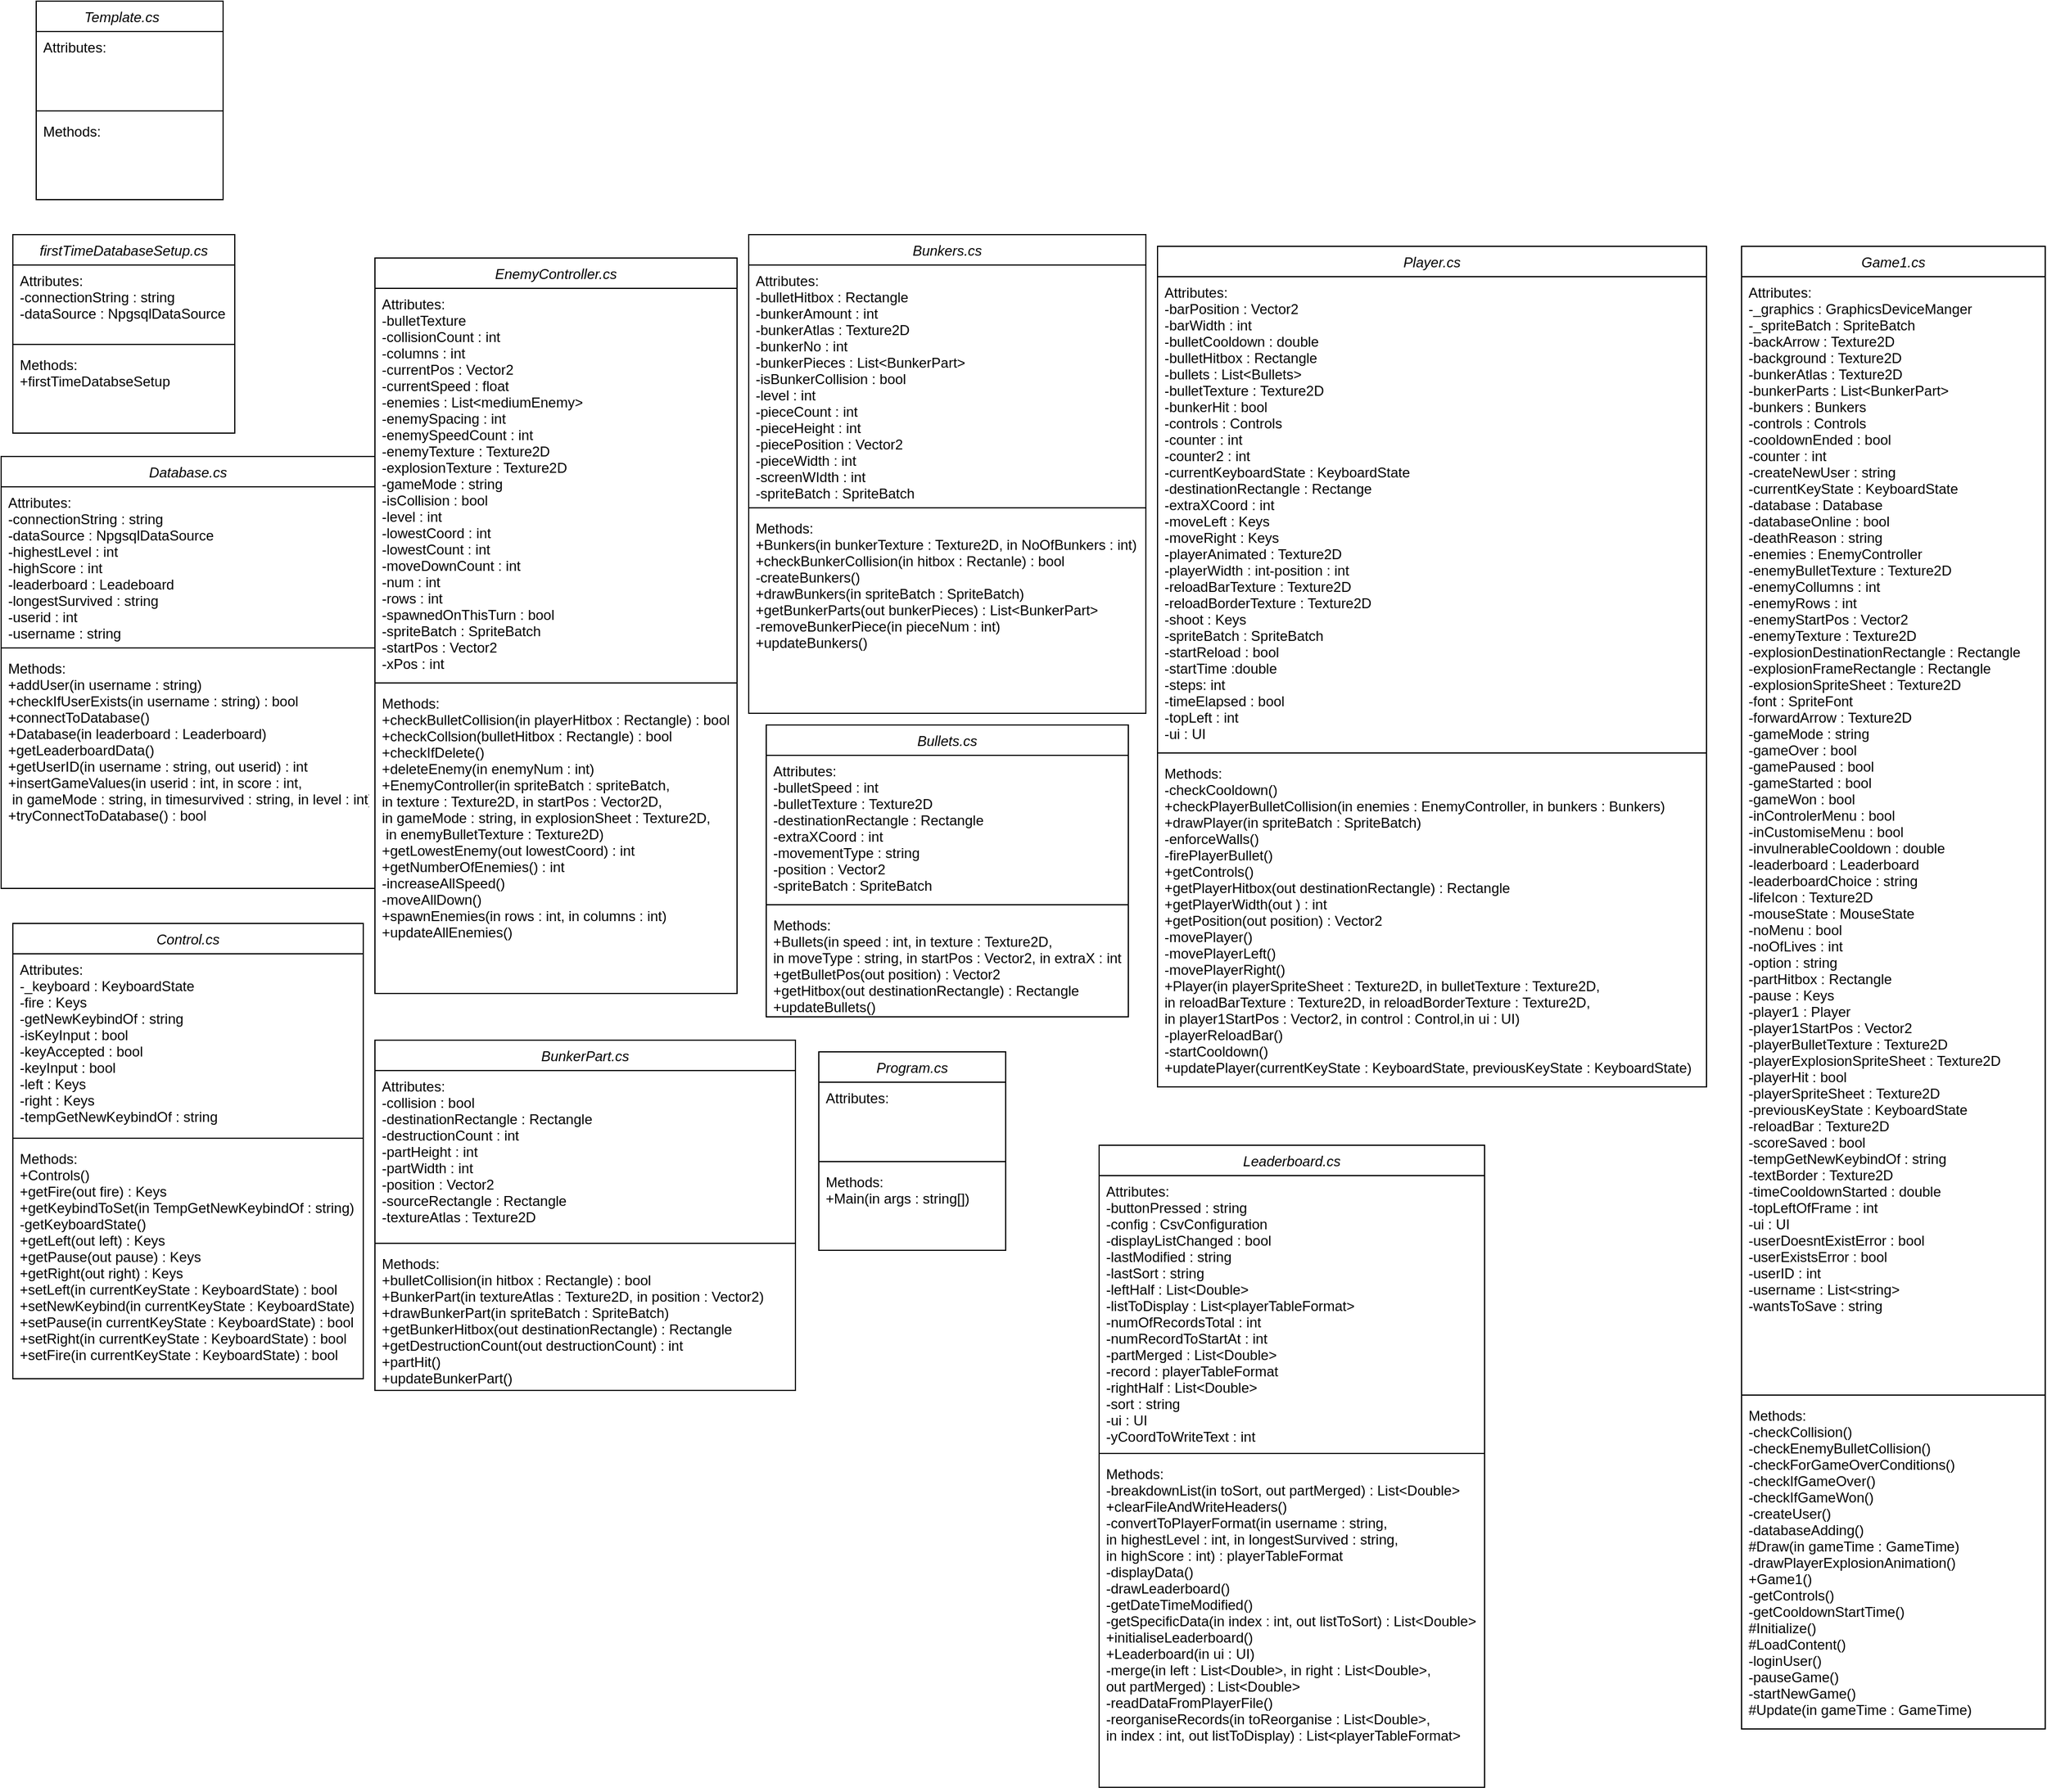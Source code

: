 <mxfile version="26.2.14">
  <diagram id="C5RBs43oDa-KdzZeNtuy" name="Page-1">
    <mxGraphModel dx="1910" dy="1509" grid="1" gridSize="10" guides="1" tooltips="1" connect="1" arrows="1" fold="1" page="1" pageScale="1" pageWidth="827" pageHeight="1169" math="0" shadow="0">
      <root>
        <mxCell id="WIyWlLk6GJQsqaUBKTNV-0" />
        <mxCell id="WIyWlLk6GJQsqaUBKTNV-1" parent="WIyWlLk6GJQsqaUBKTNV-0" />
        <mxCell id="O_Iu7wewRbFOWmEhXOTa-0" value="BunkerPart.cs" style="swimlane;fontStyle=2;align=center;verticalAlign=top;childLayout=stackLayout;horizontal=1;startSize=26;horizontalStack=0;resizeParent=1;resizeLast=0;collapsible=1;marginBottom=0;rounded=0;shadow=0;strokeWidth=1;" parent="WIyWlLk6GJQsqaUBKTNV-1" vertex="1">
          <mxGeometry x="-500" y="700" width="360" height="300" as="geometry">
            <mxRectangle x="230" y="140" width="160" height="26" as="alternateBounds" />
          </mxGeometry>
        </mxCell>
        <mxCell id="O_Iu7wewRbFOWmEhXOTa-1" value="Attributes:&#xa;-collision : bool&#xa;-destinationRectangle : Rectangle&#xa;-destructionCount : int&#xa;-partHeight : int&#xa;-partWidth : int&#xa;-position : Vector2&#xa;-sourceRectangle : Rectangle&#xa;-textureAtlas : Texture2D" style="text;align=left;verticalAlign=top;spacingLeft=4;spacingRight=4;overflow=hidden;rotatable=0;points=[[0,0.5],[1,0.5]];portConstraint=eastwest;" parent="O_Iu7wewRbFOWmEhXOTa-0" vertex="1">
          <mxGeometry y="26" width="360" height="144" as="geometry" />
        </mxCell>
        <mxCell id="O_Iu7wewRbFOWmEhXOTa-4" value="" style="line;html=1;strokeWidth=1;align=left;verticalAlign=middle;spacingTop=-1;spacingLeft=3;spacingRight=3;rotatable=0;labelPosition=right;points=[];portConstraint=eastwest;" parent="O_Iu7wewRbFOWmEhXOTa-0" vertex="1">
          <mxGeometry y="170" width="360" height="8" as="geometry" />
        </mxCell>
        <mxCell id="O_Iu7wewRbFOWmEhXOTa-5" value="Methods:&#xa;+bulletCollision(in hitbox : Rectangle) : bool&#xa;+BunkerPart(in textureAtlas : Texture2D, in position : Vector2)&#xa;+drawBunkerPart(in spriteBatch : SpriteBatch)&#xa;+getBunkerHitbox(out destinationRectangle) : Rectangle&#xa;+getDestructionCount(out destructionCount) : int&#xa;+partHit()&#xa;+updateBunkerPart()&#xa;" style="text;align=left;verticalAlign=top;spacingLeft=4;spacingRight=4;overflow=hidden;rotatable=0;points=[[0,0.5],[1,0.5]];portConstraint=eastwest;" parent="O_Iu7wewRbFOWmEhXOTa-0" vertex="1">
          <mxGeometry y="178" width="360" height="122" as="geometry" />
        </mxCell>
        <mxCell id="5pHdjBUKX7h2DvzLs-W2-0" value="Template.cs    " style="swimlane;fontStyle=2;align=center;verticalAlign=top;childLayout=stackLayout;horizontal=1;startSize=26;horizontalStack=0;resizeParent=1;resizeLast=0;collapsible=1;marginBottom=0;rounded=0;shadow=0;strokeWidth=1;" parent="WIyWlLk6GJQsqaUBKTNV-1" vertex="1">
          <mxGeometry x="-790" y="-190" width="160" height="170" as="geometry">
            <mxRectangle x="230" y="140" width="160" height="26" as="alternateBounds" />
          </mxGeometry>
        </mxCell>
        <mxCell id="5pHdjBUKX7h2DvzLs-W2-1" value="Attributes:&#xa;" style="text;align=left;verticalAlign=top;spacingLeft=4;spacingRight=4;overflow=hidden;rotatable=0;points=[[0,0.5],[1,0.5]];portConstraint=eastwest;" parent="5pHdjBUKX7h2DvzLs-W2-0" vertex="1">
          <mxGeometry y="26" width="160" height="64" as="geometry" />
        </mxCell>
        <mxCell id="5pHdjBUKX7h2DvzLs-W2-2" value="" style="line;html=1;strokeWidth=1;align=left;verticalAlign=middle;spacingTop=-1;spacingLeft=3;spacingRight=3;rotatable=0;labelPosition=right;points=[];portConstraint=eastwest;" parent="5pHdjBUKX7h2DvzLs-W2-0" vertex="1">
          <mxGeometry y="90" width="160" height="8" as="geometry" />
        </mxCell>
        <mxCell id="5pHdjBUKX7h2DvzLs-W2-3" value="Methods:" style="text;align=left;verticalAlign=top;spacingLeft=4;spacingRight=4;overflow=hidden;rotatable=0;points=[[0,0.5],[1,0.5]];portConstraint=eastwest;" parent="5pHdjBUKX7h2DvzLs-W2-0" vertex="1">
          <mxGeometry y="98" width="160" height="58" as="geometry" />
        </mxCell>
        <mxCell id="5pHdjBUKX7h2DvzLs-W2-4" value="Bunkers.cs" style="swimlane;fontStyle=2;align=center;verticalAlign=top;childLayout=stackLayout;horizontal=1;startSize=26;horizontalStack=0;resizeParent=1;resizeLast=0;collapsible=1;marginBottom=0;rounded=0;shadow=0;strokeWidth=1;" parent="WIyWlLk6GJQsqaUBKTNV-1" vertex="1">
          <mxGeometry x="-180" y="10" width="340" height="410" as="geometry">
            <mxRectangle x="230" y="140" width="160" height="26" as="alternateBounds" />
          </mxGeometry>
        </mxCell>
        <mxCell id="5pHdjBUKX7h2DvzLs-W2-5" value="Attributes:&#xa;-bulletHitbox : Rectangle&#xa;-bunkerAmount : int&#xa;-bunkerAtlas : Texture2D&#xa;-bunkerNo : int&#xa;-bunkerPieces : List&lt;BunkerPart&gt;&#xa;-isBunkerCollision : bool&#xa;-level : int&#xa;-pieceCount : int&#xa;-pieceHeight : int&#xa;-piecePosition : Vector2&#xa;-pieceWidth : int&#xa;-screenWIdth : int&#xa;-spriteBatch : SpriteBatch" style="text;align=left;verticalAlign=top;spacingLeft=4;spacingRight=4;overflow=hidden;rotatable=0;points=[[0,0.5],[1,0.5]];portConstraint=eastwest;" parent="5pHdjBUKX7h2DvzLs-W2-4" vertex="1">
          <mxGeometry y="26" width="340" height="204" as="geometry" />
        </mxCell>
        <mxCell id="5pHdjBUKX7h2DvzLs-W2-6" value="" style="line;html=1;strokeWidth=1;align=left;verticalAlign=middle;spacingTop=-1;spacingLeft=3;spacingRight=3;rotatable=0;labelPosition=right;points=[];portConstraint=eastwest;" parent="5pHdjBUKX7h2DvzLs-W2-4" vertex="1">
          <mxGeometry y="230" width="340" height="8" as="geometry" />
        </mxCell>
        <mxCell id="5pHdjBUKX7h2DvzLs-W2-7" value="Methods:&#xa;+Bunkers(in bunkerTexture : Texture2D, in NoOfBunkers : int)&#xa;+checkBunkerCollision(in hitbox : Rectanle) : bool&#xa;-createBunkers()&#xa;+drawBunkers(in spriteBatch : SpriteBatch)&#xa;+getBunkerParts(out bunkerPieces) : List&lt;BunkerPart&gt;&#xa;-removeBunkerPiece(in pieceNum : int)&#xa;+updateBunkers()" style="text;align=left;verticalAlign=top;spacingLeft=4;spacingRight=4;overflow=hidden;rotatable=0;points=[[0,0.5],[1,0.5]];portConstraint=eastwest;" parent="5pHdjBUKX7h2DvzLs-W2-4" vertex="1">
          <mxGeometry y="238" width="340" height="172" as="geometry" />
        </mxCell>
        <mxCell id="puJlVjGl2N-9wqyJ1BMS-0" value="Program.cs" style="swimlane;fontStyle=2;align=center;verticalAlign=top;childLayout=stackLayout;horizontal=1;startSize=26;horizontalStack=0;resizeParent=1;resizeLast=0;collapsible=1;marginBottom=0;rounded=0;shadow=0;strokeWidth=1;" parent="WIyWlLk6GJQsqaUBKTNV-1" vertex="1">
          <mxGeometry x="-120" y="710" width="160" height="170" as="geometry">
            <mxRectangle x="230" y="140" width="160" height="26" as="alternateBounds" />
          </mxGeometry>
        </mxCell>
        <mxCell id="puJlVjGl2N-9wqyJ1BMS-1" value="Attributes:&#xa;" style="text;align=left;verticalAlign=top;spacingLeft=4;spacingRight=4;overflow=hidden;rotatable=0;points=[[0,0.5],[1,0.5]];portConstraint=eastwest;" parent="puJlVjGl2N-9wqyJ1BMS-0" vertex="1">
          <mxGeometry y="26" width="160" height="64" as="geometry" />
        </mxCell>
        <mxCell id="puJlVjGl2N-9wqyJ1BMS-2" value="" style="line;html=1;strokeWidth=1;align=left;verticalAlign=middle;spacingTop=-1;spacingLeft=3;spacingRight=3;rotatable=0;labelPosition=right;points=[];portConstraint=eastwest;" parent="puJlVjGl2N-9wqyJ1BMS-0" vertex="1">
          <mxGeometry y="90" width="160" height="8" as="geometry" />
        </mxCell>
        <mxCell id="puJlVjGl2N-9wqyJ1BMS-3" value="Methods:&#xa;+Main(in args : string[])" style="text;align=left;verticalAlign=top;spacingLeft=4;spacingRight=4;overflow=hidden;rotatable=0;points=[[0,0.5],[1,0.5]];portConstraint=eastwest;" parent="puJlVjGl2N-9wqyJ1BMS-0" vertex="1">
          <mxGeometry y="98" width="160" height="58" as="geometry" />
        </mxCell>
        <mxCell id="puJlVjGl2N-9wqyJ1BMS-4" value="firstTimeDatabaseSetup.cs" style="swimlane;fontStyle=2;align=center;verticalAlign=top;childLayout=stackLayout;horizontal=1;startSize=26;horizontalStack=0;resizeParent=1;resizeLast=0;collapsible=1;marginBottom=0;rounded=0;shadow=0;strokeWidth=1;" parent="WIyWlLk6GJQsqaUBKTNV-1" vertex="1">
          <mxGeometry x="-810" y="10" width="190" height="170" as="geometry">
            <mxRectangle x="230" y="140" width="160" height="26" as="alternateBounds" />
          </mxGeometry>
        </mxCell>
        <mxCell id="puJlVjGl2N-9wqyJ1BMS-5" value="Attributes:&#xa;-connectionString : string&#xa;-dataSource : NpgsqlDataSource" style="text;align=left;verticalAlign=top;spacingLeft=4;spacingRight=4;overflow=hidden;rotatable=0;points=[[0,0.5],[1,0.5]];portConstraint=eastwest;" parent="puJlVjGl2N-9wqyJ1BMS-4" vertex="1">
          <mxGeometry y="26" width="190" height="64" as="geometry" />
        </mxCell>
        <mxCell id="puJlVjGl2N-9wqyJ1BMS-6" value="" style="line;html=1;strokeWidth=1;align=left;verticalAlign=middle;spacingTop=-1;spacingLeft=3;spacingRight=3;rotatable=0;labelPosition=right;points=[];portConstraint=eastwest;" parent="puJlVjGl2N-9wqyJ1BMS-4" vertex="1">
          <mxGeometry y="90" width="190" height="8" as="geometry" />
        </mxCell>
        <mxCell id="puJlVjGl2N-9wqyJ1BMS-7" value="Methods:&#xa;+firstTimeDatabseSetup" style="text;align=left;verticalAlign=top;spacingLeft=4;spacingRight=4;overflow=hidden;rotatable=0;points=[[0,0.5],[1,0.5]];portConstraint=eastwest;" parent="puJlVjGl2N-9wqyJ1BMS-4" vertex="1">
          <mxGeometry y="98" width="190" height="58" as="geometry" />
        </mxCell>
        <mxCell id="puJlVjGl2N-9wqyJ1BMS-8" value="Database.cs" style="swimlane;fontStyle=2;align=center;verticalAlign=top;childLayout=stackLayout;horizontal=1;startSize=26;horizontalStack=0;resizeParent=1;resizeLast=0;collapsible=1;marginBottom=0;rounded=0;shadow=0;strokeWidth=1;" parent="WIyWlLk6GJQsqaUBKTNV-1" vertex="1">
          <mxGeometry x="-820" y="200" width="320" height="370" as="geometry">
            <mxRectangle x="230" y="140" width="160" height="26" as="alternateBounds" />
          </mxGeometry>
        </mxCell>
        <mxCell id="puJlVjGl2N-9wqyJ1BMS-9" value="Attributes:&#xa;-connectionString : string&#xa;-dataSource : NpgsqlDataSource&#xa;-highestLevel : int&#xa;-highScore : int&#xa;-leaderboard : Leadeboard&#xa;-longestSurvived : string&#xa;-userid : int&#xa;-username : string" style="text;align=left;verticalAlign=top;spacingLeft=4;spacingRight=4;overflow=hidden;rotatable=0;points=[[0,0.5],[1,0.5]];portConstraint=eastwest;" parent="puJlVjGl2N-9wqyJ1BMS-8" vertex="1">
          <mxGeometry y="26" width="320" height="134" as="geometry" />
        </mxCell>
        <mxCell id="puJlVjGl2N-9wqyJ1BMS-10" value="" style="line;html=1;strokeWidth=1;align=left;verticalAlign=middle;spacingTop=-1;spacingLeft=3;spacingRight=3;rotatable=0;labelPosition=right;points=[];portConstraint=eastwest;" parent="puJlVjGl2N-9wqyJ1BMS-8" vertex="1">
          <mxGeometry y="160" width="320" height="8" as="geometry" />
        </mxCell>
        <mxCell id="puJlVjGl2N-9wqyJ1BMS-11" value="Methods:&#xa;+addUser(in username : string)&#xa;+checkIfUserExists(in username : string) : bool&#xa;+connectToDatabase()&#xa;+Database(in leaderboard : Leaderboard)&#xa;+getLeaderboardData()&#xa;+getUserID(in username : string, out userid) : int&#xa;+insertGameValues(in userid : int, in score : int,&#xa; in gameMode : string, in timesurvived : string, in level : int)&#xa;+tryConnectToDatabase() : bool" style="text;align=left;verticalAlign=top;spacingLeft=4;spacingRight=4;overflow=hidden;rotatable=0;points=[[0,0.5],[1,0.5]];portConstraint=eastwest;" parent="puJlVjGl2N-9wqyJ1BMS-8" vertex="1">
          <mxGeometry y="168" width="320" height="202" as="geometry" />
        </mxCell>
        <mxCell id="puJlVjGl2N-9wqyJ1BMS-13" value="Player.cs" style="swimlane;fontStyle=2;align=center;verticalAlign=top;childLayout=stackLayout;horizontal=1;startSize=26;horizontalStack=0;resizeParent=1;resizeLast=0;collapsible=1;marginBottom=0;rounded=0;shadow=0;strokeWidth=1;" parent="WIyWlLk6GJQsqaUBKTNV-1" vertex="1">
          <mxGeometry x="170" y="20" width="470" height="720" as="geometry">
            <mxRectangle x="230" y="140" width="160" height="26" as="alternateBounds" />
          </mxGeometry>
        </mxCell>
        <mxCell id="puJlVjGl2N-9wqyJ1BMS-14" value="Attributes:&#xa;-barPosition : Vector2&#xa;-barWidth : int&#xa;-bulletCooldown : double&#xa;-bulletHitbox : Rectangle&#xa;-bullets : List&lt;Bullets&gt;&#xa;-bulletTexture : Texture2D&#xa;-bunkerHit : bool&#xa;-controls : Controls&#xa;-counter : int&#xa;-counter2 : int&#xa;-currentKeyboardState : KeyboardState&#xa;-destinationRectangle : Rectange&#xa;-extraXCoord : int&#xa;-moveLeft : Keys&#xa;-moveRight : Keys&#xa;-playerAnimated : Texture2D&#xa;-playerWidth : int-position : int&#xa;-reloadBarTexture : Texture2D&#xa;-reloadBorderTexture : Texture2D&#xa;-shoot : Keys&#xa;-spriteBatch : SpriteBatch&#xa;-startReload : bool&#xa;-startTime :double&#xa;-steps: int&#xa;-timeElapsed : bool&#xa;-topLeft : int&#xa;-ui : UI" style="text;align=left;verticalAlign=top;spacingLeft=4;spacingRight=4;overflow=hidden;rotatable=0;points=[[0,0.5],[1,0.5]];portConstraint=eastwest;" parent="puJlVjGl2N-9wqyJ1BMS-13" vertex="1">
          <mxGeometry y="26" width="470" height="404" as="geometry" />
        </mxCell>
        <mxCell id="puJlVjGl2N-9wqyJ1BMS-15" value="" style="line;html=1;strokeWidth=1;align=left;verticalAlign=middle;spacingTop=-1;spacingLeft=3;spacingRight=3;rotatable=0;labelPosition=right;points=[];portConstraint=eastwest;" parent="puJlVjGl2N-9wqyJ1BMS-13" vertex="1">
          <mxGeometry y="430" width="470" height="8" as="geometry" />
        </mxCell>
        <mxCell id="puJlVjGl2N-9wqyJ1BMS-16" value="Methods:&#xa;-checkCooldown()&#xa;+checkPlayerBulletCollision(in enemies : EnemyController, in bunkers : Bunkers)&#xa;+drawPlayer(in spriteBatch : SpriteBatch)&#xa;-enforceWalls()&#xa;-firePlayerBullet()&#xa;+getControls()&#xa;+getPlayerHitbox(out destinationRectangle) : Rectangle&#xa;+getPlayerWidth(out ) : int&#xa;+getPosition(out position) : Vector2&#xa;-movePlayer()&#xa;-movePlayerLeft()&#xa;-movePlayerRight()&#xa;+Player(in playerSpriteSheet : Texture2D, in bulletTexture : Texture2D, &#xa;in reloadBarTexture : Texture2D, in reloadBorderTexture : Texture2D,&#xa;in player1StartPos : Vector2, in control : Control,in ui : UI)&#xa;-playerReloadBar()&#xa;-startCooldown()&#xa;+updatePlayer(currentKeyState : KeyboardState, previousKeyState : KeyboardState)" style="text;align=left;verticalAlign=top;spacingLeft=4;spacingRight=4;overflow=hidden;rotatable=0;points=[[0,0.5],[1,0.5]];portConstraint=eastwest;" parent="puJlVjGl2N-9wqyJ1BMS-13" vertex="1">
          <mxGeometry y="438" width="470" height="282" as="geometry" />
        </mxCell>
        <mxCell id="puJlVjGl2N-9wqyJ1BMS-17" value="Control.cs" style="swimlane;fontStyle=2;align=center;verticalAlign=top;childLayout=stackLayout;horizontal=1;startSize=26;horizontalStack=0;resizeParent=1;resizeLast=0;collapsible=1;marginBottom=0;rounded=0;shadow=0;strokeWidth=1;" parent="WIyWlLk6GJQsqaUBKTNV-1" vertex="1">
          <mxGeometry x="-810" y="600" width="300" height="390" as="geometry">
            <mxRectangle x="230" y="140" width="160" height="26" as="alternateBounds" />
          </mxGeometry>
        </mxCell>
        <mxCell id="puJlVjGl2N-9wqyJ1BMS-18" value="Attributes:&#xa;-_keyboard : KeyboardState&#xa;-fire : Keys&#xa;-getNewKeybindOf : string&#xa;-isKeyInput : bool&#xa;-keyAccepted : bool&#xa;-keyInput : bool&#xa;-left : Keys&#xa;-right : Keys&#xa;-tempGetNewKeybindOf : string" style="text;align=left;verticalAlign=top;spacingLeft=4;spacingRight=4;overflow=hidden;rotatable=0;points=[[0,0.5],[1,0.5]];portConstraint=eastwest;" parent="puJlVjGl2N-9wqyJ1BMS-17" vertex="1">
          <mxGeometry y="26" width="300" height="154" as="geometry" />
        </mxCell>
        <mxCell id="puJlVjGl2N-9wqyJ1BMS-19" value="" style="line;html=1;strokeWidth=1;align=left;verticalAlign=middle;spacingTop=-1;spacingLeft=3;spacingRight=3;rotatable=0;labelPosition=right;points=[];portConstraint=eastwest;" parent="puJlVjGl2N-9wqyJ1BMS-17" vertex="1">
          <mxGeometry y="180" width="300" height="8" as="geometry" />
        </mxCell>
        <mxCell id="puJlVjGl2N-9wqyJ1BMS-20" value="Methods:&#xa;+Controls()&#xa;+getFire(out fire) : Keys&#xa;+getKeybindToSet(in TempGetNewKeybindOf : string)&#xa;-getKeyboardState()&#xa;+getLeft(out left) : Keys&#xa;+getPause(out pause) : Keys&#xa;+getRight(out right) : Keys&#xa;+setLeft(in currentKeyState : KeyboardState) : bool&#xa;+setNewKeybind(in currentKeyState : KeyboardState)&#xa;+setPause(in currentKeyState : KeyboardState) : bool&#xa;+setRight(in currentKeyState : KeyboardState) : bool&#xa;+setFire(in currentKeyState : KeyboardState) : bool" style="text;align=left;verticalAlign=top;spacingLeft=4;spacingRight=4;overflow=hidden;rotatable=0;points=[[0,0.5],[1,0.5]];portConstraint=eastwest;" parent="puJlVjGl2N-9wqyJ1BMS-17" vertex="1">
          <mxGeometry y="188" width="300" height="202" as="geometry" />
        </mxCell>
        <mxCell id="6Az2789tN1aCk9sbKC3_-0" value="Bullets.cs" style="swimlane;fontStyle=2;align=center;verticalAlign=top;childLayout=stackLayout;horizontal=1;startSize=26;horizontalStack=0;resizeParent=1;resizeLast=0;collapsible=1;marginBottom=0;rounded=0;shadow=0;strokeWidth=1;" vertex="1" parent="WIyWlLk6GJQsqaUBKTNV-1">
          <mxGeometry x="-165" y="430" width="310" height="250" as="geometry">
            <mxRectangle x="230" y="140" width="160" height="26" as="alternateBounds" />
          </mxGeometry>
        </mxCell>
        <mxCell id="6Az2789tN1aCk9sbKC3_-1" value="Attributes:&#xa;-bulletSpeed : int&#xa;-bulletTexture : Texture2D&#xa;-destinationRectangle : Rectangle&#xa;-extraXCoord : int&#xa;-movementType : string&#xa;-position : Vector2&#xa;-spriteBatch : SpriteBatch" style="text;align=left;verticalAlign=top;spacingLeft=4;spacingRight=4;overflow=hidden;rotatable=0;points=[[0,0.5],[1,0.5]];portConstraint=eastwest;" vertex="1" parent="6Az2789tN1aCk9sbKC3_-0">
          <mxGeometry y="26" width="310" height="124" as="geometry" />
        </mxCell>
        <mxCell id="6Az2789tN1aCk9sbKC3_-2" value="" style="line;html=1;strokeWidth=1;align=left;verticalAlign=middle;spacingTop=-1;spacingLeft=3;spacingRight=3;rotatable=0;labelPosition=right;points=[];portConstraint=eastwest;" vertex="1" parent="6Az2789tN1aCk9sbKC3_-0">
          <mxGeometry y="150" width="310" height="8" as="geometry" />
        </mxCell>
        <mxCell id="6Az2789tN1aCk9sbKC3_-3" value="Methods:&#xa;+Bullets(in speed : int, in texture : Texture2D, &#xa;in moveType : string, in startPos : Vector2, in extraX : int&#xa;+getBulletPos(out position) : Vector2&#xa;+getHitbox(out destinationRectangle) : Rectangle&#xa;+updateBullets()" style="text;align=left;verticalAlign=top;spacingLeft=4;spacingRight=4;overflow=hidden;rotatable=0;points=[[0,0.5],[1,0.5]];portConstraint=eastwest;" vertex="1" parent="6Az2789tN1aCk9sbKC3_-0">
          <mxGeometry y="158" width="310" height="92" as="geometry" />
        </mxCell>
        <mxCell id="6Az2789tN1aCk9sbKC3_-4" value="EnemyController.cs" style="swimlane;fontStyle=2;align=center;verticalAlign=top;childLayout=stackLayout;horizontal=1;startSize=26;horizontalStack=0;resizeParent=1;resizeLast=0;collapsible=1;marginBottom=0;rounded=0;shadow=0;strokeWidth=1;" vertex="1" parent="WIyWlLk6GJQsqaUBKTNV-1">
          <mxGeometry x="-500" y="30" width="310" height="630" as="geometry">
            <mxRectangle x="230" y="140" width="160" height="26" as="alternateBounds" />
          </mxGeometry>
        </mxCell>
        <mxCell id="6Az2789tN1aCk9sbKC3_-5" value="Attributes:&#xa;-bulletTexture&#xa;-collisionCount : int&#xa;-columns : int&#xa;-currentPos : Vector2&#xa;-currentSpeed : float&#xa;-enemies : List&lt;mediumEnemy&gt;&#xa;-enemySpacing : int&#xa;-enemySpeedCount : int&#xa;-enemyTexture : Texture2D&#xa;-explosionTexture : Texture2D&#xa;-gameMode : string&#xa;-isCollision : bool&#xa;-level : int&#xa;-lowestCoord : int&#xa;-lowestCount : int&#xa;-moveDownCount : int&#xa;-num : int&#xa;-rows : int&#xa;-spawnedOnThisTurn : bool&#xa;-spriteBatch : SpriteBatch&#xa;-startPos : Vector2&#xa;-xPos : int" style="text;align=left;verticalAlign=top;spacingLeft=4;spacingRight=4;overflow=hidden;rotatable=0;points=[[0,0.5],[1,0.5]];portConstraint=eastwest;" vertex="1" parent="6Az2789tN1aCk9sbKC3_-4">
          <mxGeometry y="26" width="310" height="334" as="geometry" />
        </mxCell>
        <mxCell id="6Az2789tN1aCk9sbKC3_-6" value="" style="line;html=1;strokeWidth=1;align=left;verticalAlign=middle;spacingTop=-1;spacingLeft=3;spacingRight=3;rotatable=0;labelPosition=right;points=[];portConstraint=eastwest;" vertex="1" parent="6Az2789tN1aCk9sbKC3_-4">
          <mxGeometry y="360" width="310" height="8" as="geometry" />
        </mxCell>
        <mxCell id="6Az2789tN1aCk9sbKC3_-7" value="Methods:&#xa;+checkBulletCollision(in playerHitbox : Rectangle) : bool&#xa;+checkCollsion(bulletHitbox : Rectangle) : bool&#xa;+checkIfDelete()&#xa;+deleteEnemy(in enemyNum : int)&#xa;+EnemyController(in spriteBatch : spriteBatch, &#xa;in texture : Texture2D, in startPos : Vector2D, &#xa;in gameMode : string, in explosionSheet : Texture2D,&#xa; in enemyBulletTexture : Texture2D)&#xa;+getLowestEnemy(out lowestCoord) : int&#xa;+getNumberOfEnemies() : int&#xa;-increaseAllSpeed()&#xa;-moveAllDown()&#xa;+spawnEnemies(in rows : int, in columns : int)&#xa;+updateAllEnemies()" style="text;align=left;verticalAlign=top;spacingLeft=4;spacingRight=4;overflow=hidden;rotatable=0;points=[[0,0.5],[1,0.5]];portConstraint=eastwest;" vertex="1" parent="6Az2789tN1aCk9sbKC3_-4">
          <mxGeometry y="368" width="310" height="262" as="geometry" />
        </mxCell>
        <mxCell id="6Az2789tN1aCk9sbKC3_-8" value="Game1.cs" style="swimlane;fontStyle=2;align=center;verticalAlign=top;childLayout=stackLayout;horizontal=1;startSize=26;horizontalStack=0;resizeParent=1;resizeLast=0;collapsible=1;marginBottom=0;rounded=0;shadow=0;strokeWidth=1;" vertex="1" parent="WIyWlLk6GJQsqaUBKTNV-1">
          <mxGeometry x="670" y="20" width="260" height="1270" as="geometry">
            <mxRectangle x="230" y="140" width="160" height="26" as="alternateBounds" />
          </mxGeometry>
        </mxCell>
        <mxCell id="6Az2789tN1aCk9sbKC3_-9" value="Attributes:&#xa;-_graphics : GraphicsDeviceManger&#xa;-_spriteBatch : SpriteBatch&#xa;-backArrow : Texture2D&#xa;-background : Texture2D&#xa;-bunkerAtlas : Texture2D&#xa;-bunkerParts : List&lt;BunkerPart&gt;&#xa;-bunkers : Bunkers&#xa;-controls : Controls&#xa;-cooldownEnded : bool&#xa;-counter : int&#xa;-createNewUser : string&#xa;-currentKeyState : KeyboardState&#xa;-database : Database&#xa;-databaseOnline : bool&#xa;-deathReason : string&#xa;-enemies : EnemyController&#xa;-enemyBulletTexture : Texture2D&#xa;-enemyCollumns : int&#xa;-enemyRows : int&#xa;-enemyStartPos : Vector2&#xa;-enemyTexture : Texture2D&#xa;-explosionDestinationRectangle : Rectangle&#xa;-explosionFrameRectangle : Rectangle&#xa;-explosionSpriteSheet : Texture2D&#xa;-font : SpriteFont&#xa;-forwardArrow : Texture2D&#xa;-gameMode : string&#xa;-gameOver : bool&#xa;-gamePaused : bool&#xa;-gameStarted : bool&#xa;-gameWon : bool&#xa;-inControlerMenu : bool&#xa;-inCustomiseMenu : bool&#xa;-invulnerableCooldown : double&#xa;-leaderboard : Leaderboard&#xa;-leaderboardChoice : string&#xa;-lifeIcon : Texture2D&#xa;-mouseState : MouseState&#xa;-noMenu : bool&#xa;-noOfLives : int&#xa;-option : string&#xa;-partHitbox : Rectangle&#xa;-pause : Keys&#xa;-player1 : Player&#xa;-player1StartPos : Vector2&#xa;-playerBulletTexture : Texture2D&#xa;-playerExplosionSpriteSheet : Texture2D&#xa;-playerHit : bool&#xa;-playerSpriteSheet : Texture2D&#xa;-previousKeyState : KeyboardState&#xa;-reloadBar : Texture2D&#xa;-scoreSaved : bool&#xa;-tempGetNewKeybindOf : string&#xa;-textBorder : Texture2D&#xa;-timeCooldownStarted : double&#xa;-topLeftOfFrame : int&#xa;-ui : UI&#xa;-userDoesntExistError : bool&#xa;-userExistsError : bool&#xa;-userID : int&#xa;-username : List&lt;string&gt;&#xa;-wantsToSave : string" style="text;align=left;verticalAlign=top;spacingLeft=4;spacingRight=4;overflow=hidden;rotatable=0;points=[[0,0.5],[1,0.5]];portConstraint=eastwest;" vertex="1" parent="6Az2789tN1aCk9sbKC3_-8">
          <mxGeometry y="26" width="260" height="954" as="geometry" />
        </mxCell>
        <mxCell id="6Az2789tN1aCk9sbKC3_-10" value="" style="line;html=1;strokeWidth=1;align=left;verticalAlign=middle;spacingTop=-1;spacingLeft=3;spacingRight=3;rotatable=0;labelPosition=right;points=[];portConstraint=eastwest;" vertex="1" parent="6Az2789tN1aCk9sbKC3_-8">
          <mxGeometry y="980" width="260" height="8" as="geometry" />
        </mxCell>
        <mxCell id="6Az2789tN1aCk9sbKC3_-11" value="Methods:&#xa;-checkCollision()&#xa;-checkEnemyBulletCollision()&#xa;-checkForGameOverConditions()&#xa;-checkIfGameOver()&#xa;-checkIfGameWon()&#xa;-createUser()&#xa;-databaseAdding()&#xa;#Draw(in gameTime : GameTime)&#xa;-drawPlayerExplosionAnimation()&#xa;+Game1()&#xa;-getControls()&#xa;-getCooldownStartTime()&#xa;#Initialize()&#xa;#LoadContent()&#xa;-loginUser()&#xa;-pauseGame()&#xa;-startNewGame()&#xa;#Update(in gameTime : GameTime)" style="text;align=left;verticalAlign=top;spacingLeft=4;spacingRight=4;overflow=hidden;rotatable=0;points=[[0,0.5],[1,0.5]];portConstraint=eastwest;" vertex="1" parent="6Az2789tN1aCk9sbKC3_-8">
          <mxGeometry y="988" width="260" height="282" as="geometry" />
        </mxCell>
        <mxCell id="6Az2789tN1aCk9sbKC3_-16" value="Leaderboard.cs" style="swimlane;fontStyle=2;align=center;verticalAlign=top;childLayout=stackLayout;horizontal=1;startSize=26;horizontalStack=0;resizeParent=1;resizeLast=0;collapsible=1;marginBottom=0;rounded=0;shadow=0;strokeWidth=1;" vertex="1" parent="WIyWlLk6GJQsqaUBKTNV-1">
          <mxGeometry x="120" y="790" width="330" height="550" as="geometry">
            <mxRectangle x="230" y="140" width="160" height="26" as="alternateBounds" />
          </mxGeometry>
        </mxCell>
        <mxCell id="6Az2789tN1aCk9sbKC3_-17" value="Attributes:&#xa;-buttonPressed : string&#xa;-config : CsvConfiguration&#xa;-displayListChanged : bool&#xa;-lastModified : string&#xa;-lastSort : string&#xa;-leftHalf : List&lt;Double&gt;&#xa;-listToDisplay : List&lt;playerTableFormat&gt;&#xa;-numOfRecordsTotal : int&#xa;-numRecordToStartAt : int&#xa;-partMerged : List&lt;Double&gt;&#xa;-record : playerTableFormat&#xa;-rightHalf : List&lt;Double&gt;&#xa;-sort : string&#xa;-ui : UI&#xa;-yCoordToWriteText : int" style="text;align=left;verticalAlign=top;spacingLeft=4;spacingRight=4;overflow=hidden;rotatable=0;points=[[0,0.5],[1,0.5]];portConstraint=eastwest;" vertex="1" parent="6Az2789tN1aCk9sbKC3_-16">
          <mxGeometry y="26" width="330" height="234" as="geometry" />
        </mxCell>
        <mxCell id="6Az2789tN1aCk9sbKC3_-18" value="" style="line;html=1;strokeWidth=1;align=left;verticalAlign=middle;spacingTop=-1;spacingLeft=3;spacingRight=3;rotatable=0;labelPosition=right;points=[];portConstraint=eastwest;" vertex="1" parent="6Az2789tN1aCk9sbKC3_-16">
          <mxGeometry y="260" width="330" height="8" as="geometry" />
        </mxCell>
        <mxCell id="6Az2789tN1aCk9sbKC3_-19" value="Methods:&#xa;-breakdownList(in toSort, out partMerged) : List&lt;Double&gt;&#xa;+clearFileAndWriteHeaders()&#xa;-convertToPlayerFormat(in username : string, &#xa;in highestLevel : int, in longestSurvived : string, &#xa;in highScore : int) : playerTableFormat&#xa;-displayData()&#xa;-drawLeaderboard()&#xa;-getDateTimeModified()&#xa;-getSpecificData(in index : int, out listToSort) : List&lt;Double&gt;&#xa;+initialiseLeaderboard()&#xa;+Leaderboard(in ui : UI)&#xa;-merge(in left : List&lt;Double&gt;, in right : List&lt;Double&gt;, &#xa;out partMerged) : List&lt;Double&gt;&#xa;-readDataFromPlayerFile()&#xa;-reorganiseRecords(in toReorganise : List&lt;Double&gt;, &#xa;in index : int, out listToDisplay) : List&lt;playerTableFormat&gt;" style="text;align=left;verticalAlign=top;spacingLeft=4;spacingRight=4;overflow=hidden;rotatable=0;points=[[0,0.5],[1,0.5]];portConstraint=eastwest;" vertex="1" parent="6Az2789tN1aCk9sbKC3_-16">
          <mxGeometry y="268" width="330" height="282" as="geometry" />
        </mxCell>
      </root>
    </mxGraphModel>
  </diagram>
</mxfile>
